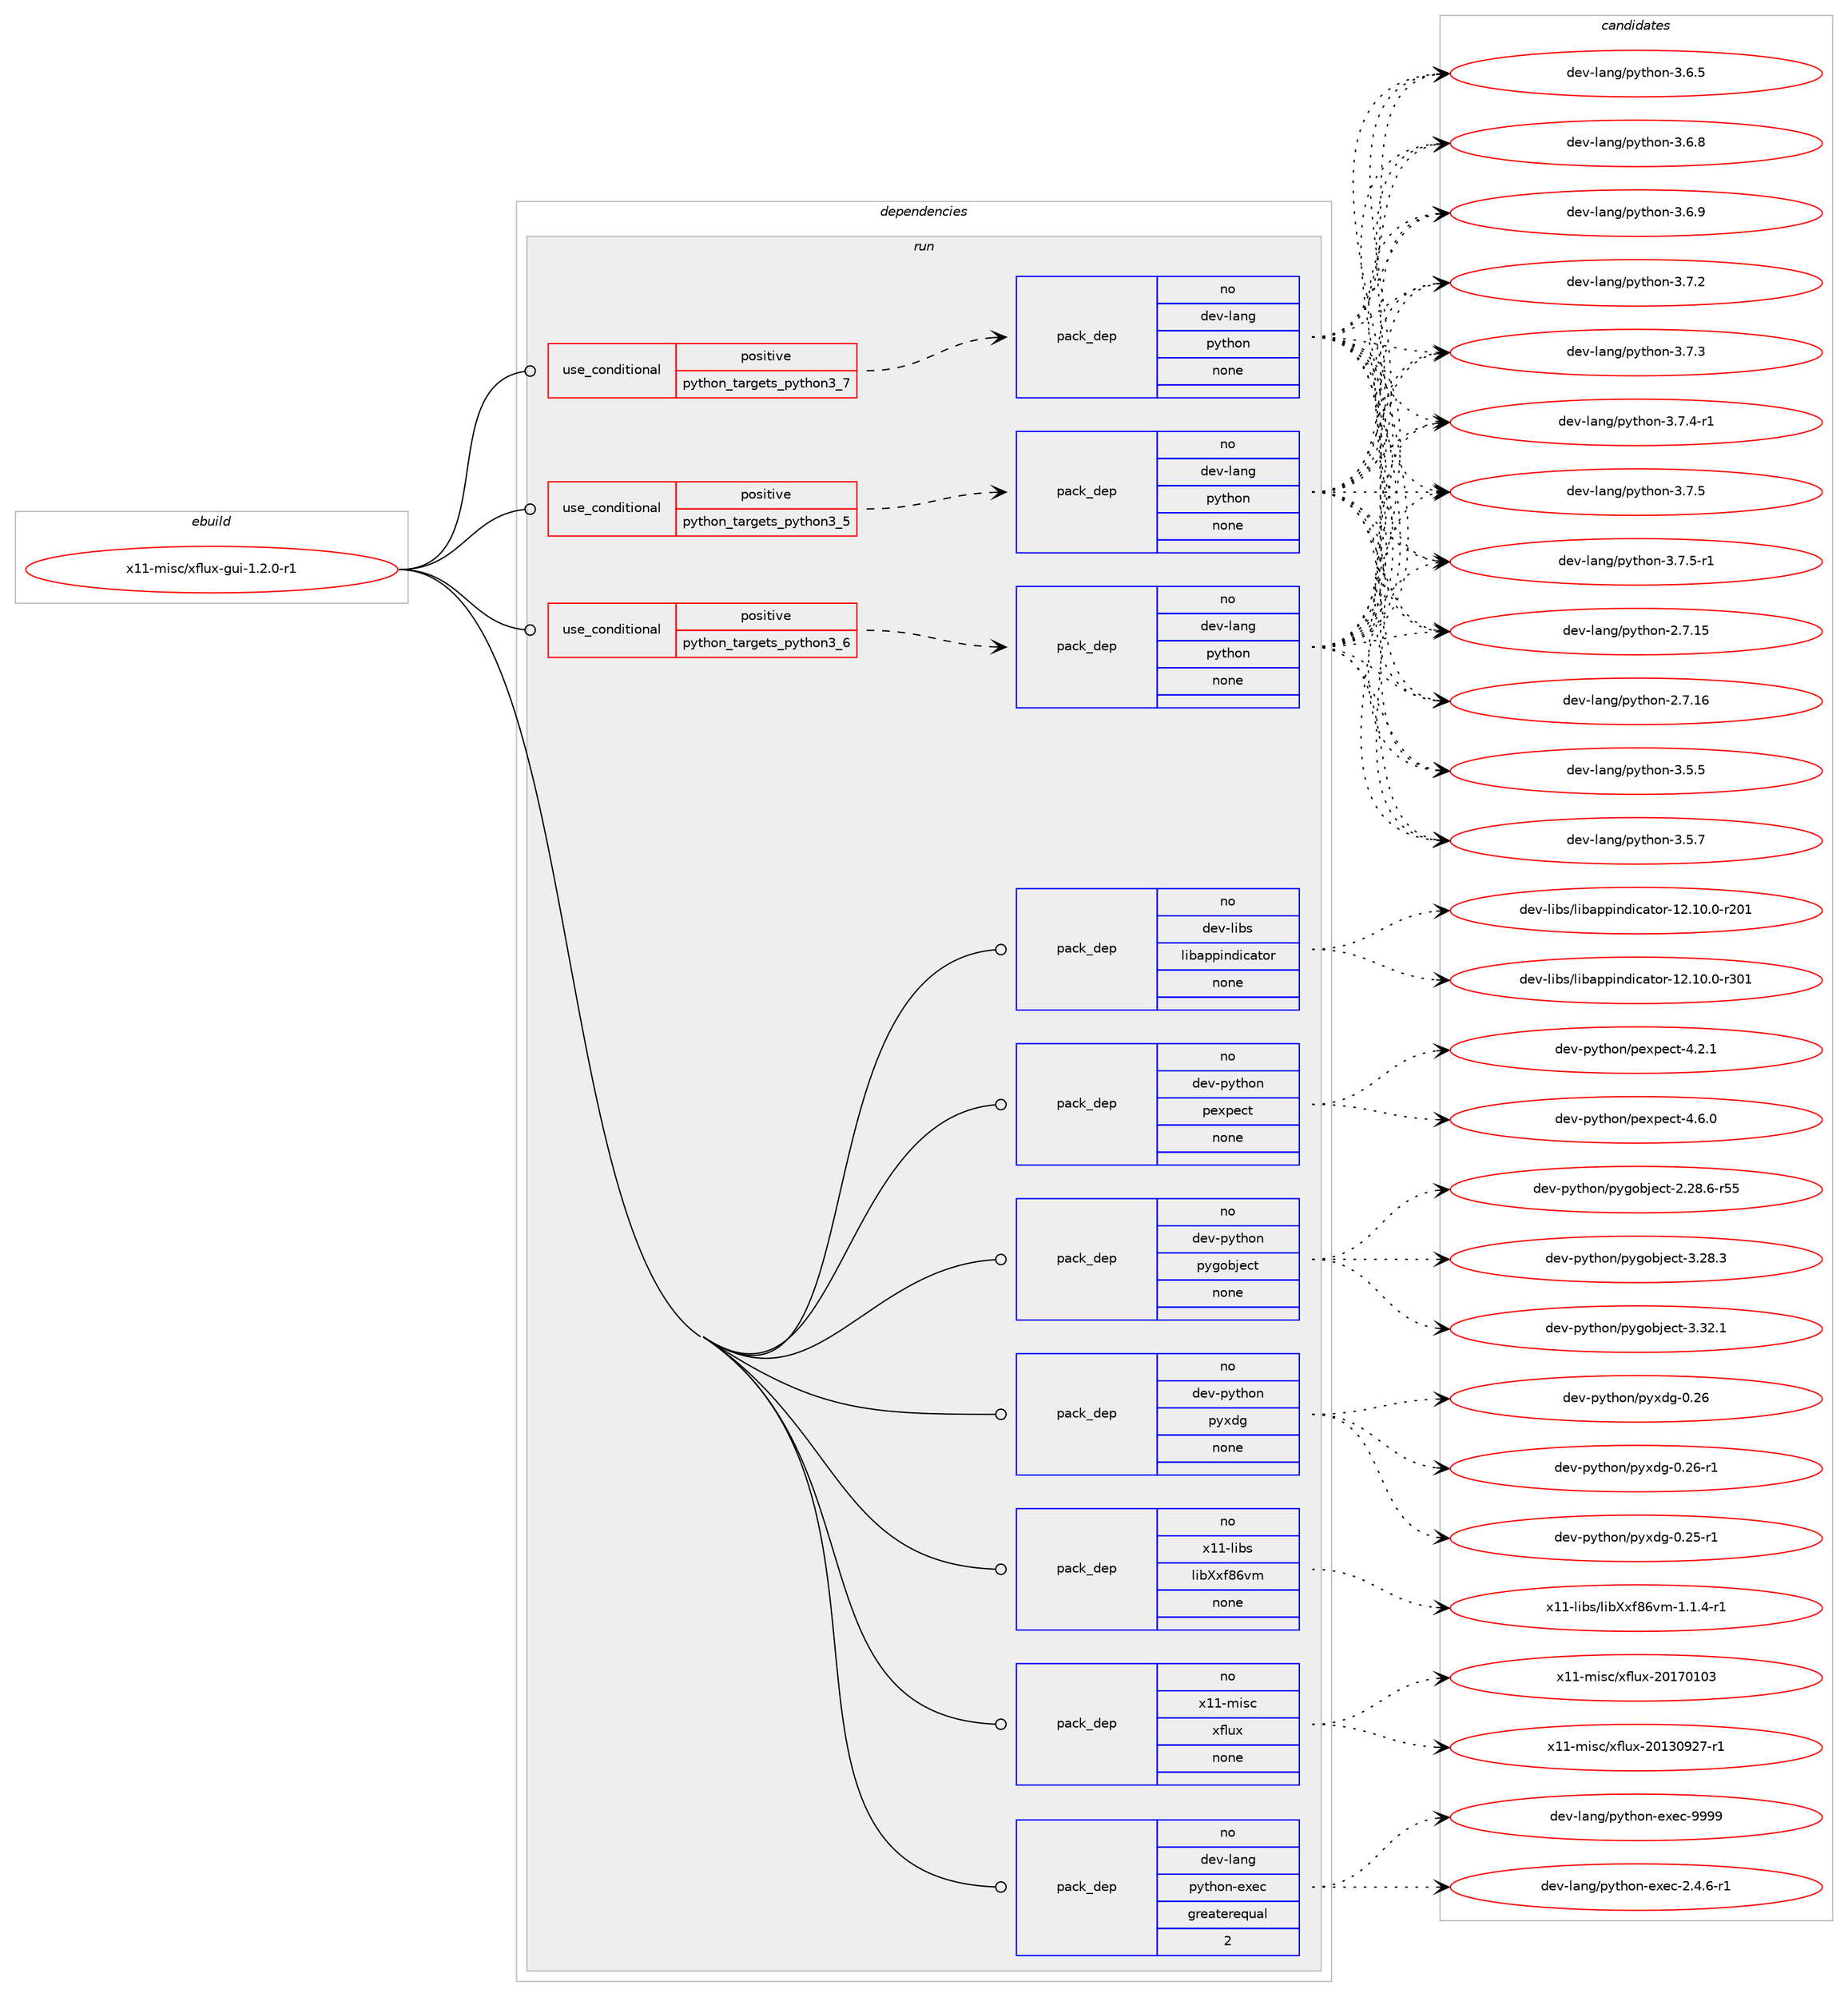 digraph prolog {

# *************
# Graph options
# *************

newrank=true;
concentrate=true;
compound=true;
graph [rankdir=LR,fontname=Helvetica,fontsize=10,ranksep=1.5];#, ranksep=2.5, nodesep=0.2];
edge  [arrowhead=vee];
node  [fontname=Helvetica,fontsize=10];

# **********
# The ebuild
# **********

subgraph cluster_leftcol {
color=gray;
rank=same;
label=<<i>ebuild</i>>;
id [label="x11-misc/xflux-gui-1.2.0-r1", color=red, width=4, href="../x11-misc/xflux-gui-1.2.0-r1.svg"];
}

# ****************
# The dependencies
# ****************

subgraph cluster_midcol {
color=gray;
label=<<i>dependencies</i>>;
subgraph cluster_compile {
fillcolor="#eeeeee";
style=filled;
label=<<i>compile</i>>;
}
subgraph cluster_compileandrun {
fillcolor="#eeeeee";
style=filled;
label=<<i>compile and run</i>>;
}
subgraph cluster_run {
fillcolor="#eeeeee";
style=filled;
label=<<i>run</i>>;
subgraph cond220071 {
dependency921612 [label=<<TABLE BORDER="0" CELLBORDER="1" CELLSPACING="0" CELLPADDING="4"><TR><TD ROWSPAN="3" CELLPADDING="10">use_conditional</TD></TR><TR><TD>positive</TD></TR><TR><TD>python_targets_python3_5</TD></TR></TABLE>>, shape=none, color=red];
subgraph pack684830 {
dependency921613 [label=<<TABLE BORDER="0" CELLBORDER="1" CELLSPACING="0" CELLPADDING="4" WIDTH="220"><TR><TD ROWSPAN="6" CELLPADDING="30">pack_dep</TD></TR><TR><TD WIDTH="110">no</TD></TR><TR><TD>dev-lang</TD></TR><TR><TD>python</TD></TR><TR><TD>none</TD></TR><TR><TD></TD></TR></TABLE>>, shape=none, color=blue];
}
dependency921612:e -> dependency921613:w [weight=20,style="dashed",arrowhead="vee"];
}
id:e -> dependency921612:w [weight=20,style="solid",arrowhead="odot"];
subgraph cond220072 {
dependency921614 [label=<<TABLE BORDER="0" CELLBORDER="1" CELLSPACING="0" CELLPADDING="4"><TR><TD ROWSPAN="3" CELLPADDING="10">use_conditional</TD></TR><TR><TD>positive</TD></TR><TR><TD>python_targets_python3_6</TD></TR></TABLE>>, shape=none, color=red];
subgraph pack684831 {
dependency921615 [label=<<TABLE BORDER="0" CELLBORDER="1" CELLSPACING="0" CELLPADDING="4" WIDTH="220"><TR><TD ROWSPAN="6" CELLPADDING="30">pack_dep</TD></TR><TR><TD WIDTH="110">no</TD></TR><TR><TD>dev-lang</TD></TR><TR><TD>python</TD></TR><TR><TD>none</TD></TR><TR><TD></TD></TR></TABLE>>, shape=none, color=blue];
}
dependency921614:e -> dependency921615:w [weight=20,style="dashed",arrowhead="vee"];
}
id:e -> dependency921614:w [weight=20,style="solid",arrowhead="odot"];
subgraph cond220073 {
dependency921616 [label=<<TABLE BORDER="0" CELLBORDER="1" CELLSPACING="0" CELLPADDING="4"><TR><TD ROWSPAN="3" CELLPADDING="10">use_conditional</TD></TR><TR><TD>positive</TD></TR><TR><TD>python_targets_python3_7</TD></TR></TABLE>>, shape=none, color=red];
subgraph pack684832 {
dependency921617 [label=<<TABLE BORDER="0" CELLBORDER="1" CELLSPACING="0" CELLPADDING="4" WIDTH="220"><TR><TD ROWSPAN="6" CELLPADDING="30">pack_dep</TD></TR><TR><TD WIDTH="110">no</TD></TR><TR><TD>dev-lang</TD></TR><TR><TD>python</TD></TR><TR><TD>none</TD></TR><TR><TD></TD></TR></TABLE>>, shape=none, color=blue];
}
dependency921616:e -> dependency921617:w [weight=20,style="dashed",arrowhead="vee"];
}
id:e -> dependency921616:w [weight=20,style="solid",arrowhead="odot"];
subgraph pack684833 {
dependency921618 [label=<<TABLE BORDER="0" CELLBORDER="1" CELLSPACING="0" CELLPADDING="4" WIDTH="220"><TR><TD ROWSPAN="6" CELLPADDING="30">pack_dep</TD></TR><TR><TD WIDTH="110">no</TD></TR><TR><TD>dev-lang</TD></TR><TR><TD>python-exec</TD></TR><TR><TD>greaterequal</TD></TR><TR><TD>2</TD></TR></TABLE>>, shape=none, color=blue];
}
id:e -> dependency921618:w [weight=20,style="solid",arrowhead="odot"];
subgraph pack684834 {
dependency921619 [label=<<TABLE BORDER="0" CELLBORDER="1" CELLSPACING="0" CELLPADDING="4" WIDTH="220"><TR><TD ROWSPAN="6" CELLPADDING="30">pack_dep</TD></TR><TR><TD WIDTH="110">no</TD></TR><TR><TD>dev-libs</TD></TR><TR><TD>libappindicator</TD></TR><TR><TD>none</TD></TR><TR><TD></TD></TR></TABLE>>, shape=none, color=blue];
}
id:e -> dependency921619:w [weight=20,style="solid",arrowhead="odot"];
subgraph pack684835 {
dependency921620 [label=<<TABLE BORDER="0" CELLBORDER="1" CELLSPACING="0" CELLPADDING="4" WIDTH="220"><TR><TD ROWSPAN="6" CELLPADDING="30">pack_dep</TD></TR><TR><TD WIDTH="110">no</TD></TR><TR><TD>dev-python</TD></TR><TR><TD>pexpect</TD></TR><TR><TD>none</TD></TR><TR><TD></TD></TR></TABLE>>, shape=none, color=blue];
}
id:e -> dependency921620:w [weight=20,style="solid",arrowhead="odot"];
subgraph pack684836 {
dependency921621 [label=<<TABLE BORDER="0" CELLBORDER="1" CELLSPACING="0" CELLPADDING="4" WIDTH="220"><TR><TD ROWSPAN="6" CELLPADDING="30">pack_dep</TD></TR><TR><TD WIDTH="110">no</TD></TR><TR><TD>dev-python</TD></TR><TR><TD>pygobject</TD></TR><TR><TD>none</TD></TR><TR><TD></TD></TR></TABLE>>, shape=none, color=blue];
}
id:e -> dependency921621:w [weight=20,style="solid",arrowhead="odot"];
subgraph pack684837 {
dependency921622 [label=<<TABLE BORDER="0" CELLBORDER="1" CELLSPACING="0" CELLPADDING="4" WIDTH="220"><TR><TD ROWSPAN="6" CELLPADDING="30">pack_dep</TD></TR><TR><TD WIDTH="110">no</TD></TR><TR><TD>dev-python</TD></TR><TR><TD>pyxdg</TD></TR><TR><TD>none</TD></TR><TR><TD></TD></TR></TABLE>>, shape=none, color=blue];
}
id:e -> dependency921622:w [weight=20,style="solid",arrowhead="odot"];
subgraph pack684838 {
dependency921623 [label=<<TABLE BORDER="0" CELLBORDER="1" CELLSPACING="0" CELLPADDING="4" WIDTH="220"><TR><TD ROWSPAN="6" CELLPADDING="30">pack_dep</TD></TR><TR><TD WIDTH="110">no</TD></TR><TR><TD>x11-libs</TD></TR><TR><TD>libXxf86vm</TD></TR><TR><TD>none</TD></TR><TR><TD></TD></TR></TABLE>>, shape=none, color=blue];
}
id:e -> dependency921623:w [weight=20,style="solid",arrowhead="odot"];
subgraph pack684839 {
dependency921624 [label=<<TABLE BORDER="0" CELLBORDER="1" CELLSPACING="0" CELLPADDING="4" WIDTH="220"><TR><TD ROWSPAN="6" CELLPADDING="30">pack_dep</TD></TR><TR><TD WIDTH="110">no</TD></TR><TR><TD>x11-misc</TD></TR><TR><TD>xflux</TD></TR><TR><TD>none</TD></TR><TR><TD></TD></TR></TABLE>>, shape=none, color=blue];
}
id:e -> dependency921624:w [weight=20,style="solid",arrowhead="odot"];
}
}

# **************
# The candidates
# **************

subgraph cluster_choices {
rank=same;
color=gray;
label=<<i>candidates</i>>;

subgraph choice684830 {
color=black;
nodesep=1;
choice10010111845108971101034711212111610411111045504655464953 [label="dev-lang/python-2.7.15", color=red, width=4,href="../dev-lang/python-2.7.15.svg"];
choice10010111845108971101034711212111610411111045504655464954 [label="dev-lang/python-2.7.16", color=red, width=4,href="../dev-lang/python-2.7.16.svg"];
choice100101118451089711010347112121116104111110455146534653 [label="dev-lang/python-3.5.5", color=red, width=4,href="../dev-lang/python-3.5.5.svg"];
choice100101118451089711010347112121116104111110455146534655 [label="dev-lang/python-3.5.7", color=red, width=4,href="../dev-lang/python-3.5.7.svg"];
choice100101118451089711010347112121116104111110455146544653 [label="dev-lang/python-3.6.5", color=red, width=4,href="../dev-lang/python-3.6.5.svg"];
choice100101118451089711010347112121116104111110455146544656 [label="dev-lang/python-3.6.8", color=red, width=4,href="../dev-lang/python-3.6.8.svg"];
choice100101118451089711010347112121116104111110455146544657 [label="dev-lang/python-3.6.9", color=red, width=4,href="../dev-lang/python-3.6.9.svg"];
choice100101118451089711010347112121116104111110455146554650 [label="dev-lang/python-3.7.2", color=red, width=4,href="../dev-lang/python-3.7.2.svg"];
choice100101118451089711010347112121116104111110455146554651 [label="dev-lang/python-3.7.3", color=red, width=4,href="../dev-lang/python-3.7.3.svg"];
choice1001011184510897110103471121211161041111104551465546524511449 [label="dev-lang/python-3.7.4-r1", color=red, width=4,href="../dev-lang/python-3.7.4-r1.svg"];
choice100101118451089711010347112121116104111110455146554653 [label="dev-lang/python-3.7.5", color=red, width=4,href="../dev-lang/python-3.7.5.svg"];
choice1001011184510897110103471121211161041111104551465546534511449 [label="dev-lang/python-3.7.5-r1", color=red, width=4,href="../dev-lang/python-3.7.5-r1.svg"];
dependency921613:e -> choice10010111845108971101034711212111610411111045504655464953:w [style=dotted,weight="100"];
dependency921613:e -> choice10010111845108971101034711212111610411111045504655464954:w [style=dotted,weight="100"];
dependency921613:e -> choice100101118451089711010347112121116104111110455146534653:w [style=dotted,weight="100"];
dependency921613:e -> choice100101118451089711010347112121116104111110455146534655:w [style=dotted,weight="100"];
dependency921613:e -> choice100101118451089711010347112121116104111110455146544653:w [style=dotted,weight="100"];
dependency921613:e -> choice100101118451089711010347112121116104111110455146544656:w [style=dotted,weight="100"];
dependency921613:e -> choice100101118451089711010347112121116104111110455146544657:w [style=dotted,weight="100"];
dependency921613:e -> choice100101118451089711010347112121116104111110455146554650:w [style=dotted,weight="100"];
dependency921613:e -> choice100101118451089711010347112121116104111110455146554651:w [style=dotted,weight="100"];
dependency921613:e -> choice1001011184510897110103471121211161041111104551465546524511449:w [style=dotted,weight="100"];
dependency921613:e -> choice100101118451089711010347112121116104111110455146554653:w [style=dotted,weight="100"];
dependency921613:e -> choice1001011184510897110103471121211161041111104551465546534511449:w [style=dotted,weight="100"];
}
subgraph choice684831 {
color=black;
nodesep=1;
choice10010111845108971101034711212111610411111045504655464953 [label="dev-lang/python-2.7.15", color=red, width=4,href="../dev-lang/python-2.7.15.svg"];
choice10010111845108971101034711212111610411111045504655464954 [label="dev-lang/python-2.7.16", color=red, width=4,href="../dev-lang/python-2.7.16.svg"];
choice100101118451089711010347112121116104111110455146534653 [label="dev-lang/python-3.5.5", color=red, width=4,href="../dev-lang/python-3.5.5.svg"];
choice100101118451089711010347112121116104111110455146534655 [label="dev-lang/python-3.5.7", color=red, width=4,href="../dev-lang/python-3.5.7.svg"];
choice100101118451089711010347112121116104111110455146544653 [label="dev-lang/python-3.6.5", color=red, width=4,href="../dev-lang/python-3.6.5.svg"];
choice100101118451089711010347112121116104111110455146544656 [label="dev-lang/python-3.6.8", color=red, width=4,href="../dev-lang/python-3.6.8.svg"];
choice100101118451089711010347112121116104111110455146544657 [label="dev-lang/python-3.6.9", color=red, width=4,href="../dev-lang/python-3.6.9.svg"];
choice100101118451089711010347112121116104111110455146554650 [label="dev-lang/python-3.7.2", color=red, width=4,href="../dev-lang/python-3.7.2.svg"];
choice100101118451089711010347112121116104111110455146554651 [label="dev-lang/python-3.7.3", color=red, width=4,href="../dev-lang/python-3.7.3.svg"];
choice1001011184510897110103471121211161041111104551465546524511449 [label="dev-lang/python-3.7.4-r1", color=red, width=4,href="../dev-lang/python-3.7.4-r1.svg"];
choice100101118451089711010347112121116104111110455146554653 [label="dev-lang/python-3.7.5", color=red, width=4,href="../dev-lang/python-3.7.5.svg"];
choice1001011184510897110103471121211161041111104551465546534511449 [label="dev-lang/python-3.7.5-r1", color=red, width=4,href="../dev-lang/python-3.7.5-r1.svg"];
dependency921615:e -> choice10010111845108971101034711212111610411111045504655464953:w [style=dotted,weight="100"];
dependency921615:e -> choice10010111845108971101034711212111610411111045504655464954:w [style=dotted,weight="100"];
dependency921615:e -> choice100101118451089711010347112121116104111110455146534653:w [style=dotted,weight="100"];
dependency921615:e -> choice100101118451089711010347112121116104111110455146534655:w [style=dotted,weight="100"];
dependency921615:e -> choice100101118451089711010347112121116104111110455146544653:w [style=dotted,weight="100"];
dependency921615:e -> choice100101118451089711010347112121116104111110455146544656:w [style=dotted,weight="100"];
dependency921615:e -> choice100101118451089711010347112121116104111110455146544657:w [style=dotted,weight="100"];
dependency921615:e -> choice100101118451089711010347112121116104111110455146554650:w [style=dotted,weight="100"];
dependency921615:e -> choice100101118451089711010347112121116104111110455146554651:w [style=dotted,weight="100"];
dependency921615:e -> choice1001011184510897110103471121211161041111104551465546524511449:w [style=dotted,weight="100"];
dependency921615:e -> choice100101118451089711010347112121116104111110455146554653:w [style=dotted,weight="100"];
dependency921615:e -> choice1001011184510897110103471121211161041111104551465546534511449:w [style=dotted,weight="100"];
}
subgraph choice684832 {
color=black;
nodesep=1;
choice10010111845108971101034711212111610411111045504655464953 [label="dev-lang/python-2.7.15", color=red, width=4,href="../dev-lang/python-2.7.15.svg"];
choice10010111845108971101034711212111610411111045504655464954 [label="dev-lang/python-2.7.16", color=red, width=4,href="../dev-lang/python-2.7.16.svg"];
choice100101118451089711010347112121116104111110455146534653 [label="dev-lang/python-3.5.5", color=red, width=4,href="../dev-lang/python-3.5.5.svg"];
choice100101118451089711010347112121116104111110455146534655 [label="dev-lang/python-3.5.7", color=red, width=4,href="../dev-lang/python-3.5.7.svg"];
choice100101118451089711010347112121116104111110455146544653 [label="dev-lang/python-3.6.5", color=red, width=4,href="../dev-lang/python-3.6.5.svg"];
choice100101118451089711010347112121116104111110455146544656 [label="dev-lang/python-3.6.8", color=red, width=4,href="../dev-lang/python-3.6.8.svg"];
choice100101118451089711010347112121116104111110455146544657 [label="dev-lang/python-3.6.9", color=red, width=4,href="../dev-lang/python-3.6.9.svg"];
choice100101118451089711010347112121116104111110455146554650 [label="dev-lang/python-3.7.2", color=red, width=4,href="../dev-lang/python-3.7.2.svg"];
choice100101118451089711010347112121116104111110455146554651 [label="dev-lang/python-3.7.3", color=red, width=4,href="../dev-lang/python-3.7.3.svg"];
choice1001011184510897110103471121211161041111104551465546524511449 [label="dev-lang/python-3.7.4-r1", color=red, width=4,href="../dev-lang/python-3.7.4-r1.svg"];
choice100101118451089711010347112121116104111110455146554653 [label="dev-lang/python-3.7.5", color=red, width=4,href="../dev-lang/python-3.7.5.svg"];
choice1001011184510897110103471121211161041111104551465546534511449 [label="dev-lang/python-3.7.5-r1", color=red, width=4,href="../dev-lang/python-3.7.5-r1.svg"];
dependency921617:e -> choice10010111845108971101034711212111610411111045504655464953:w [style=dotted,weight="100"];
dependency921617:e -> choice10010111845108971101034711212111610411111045504655464954:w [style=dotted,weight="100"];
dependency921617:e -> choice100101118451089711010347112121116104111110455146534653:w [style=dotted,weight="100"];
dependency921617:e -> choice100101118451089711010347112121116104111110455146534655:w [style=dotted,weight="100"];
dependency921617:e -> choice100101118451089711010347112121116104111110455146544653:w [style=dotted,weight="100"];
dependency921617:e -> choice100101118451089711010347112121116104111110455146544656:w [style=dotted,weight="100"];
dependency921617:e -> choice100101118451089711010347112121116104111110455146544657:w [style=dotted,weight="100"];
dependency921617:e -> choice100101118451089711010347112121116104111110455146554650:w [style=dotted,weight="100"];
dependency921617:e -> choice100101118451089711010347112121116104111110455146554651:w [style=dotted,weight="100"];
dependency921617:e -> choice1001011184510897110103471121211161041111104551465546524511449:w [style=dotted,weight="100"];
dependency921617:e -> choice100101118451089711010347112121116104111110455146554653:w [style=dotted,weight="100"];
dependency921617:e -> choice1001011184510897110103471121211161041111104551465546534511449:w [style=dotted,weight="100"];
}
subgraph choice684833 {
color=black;
nodesep=1;
choice10010111845108971101034711212111610411111045101120101994550465246544511449 [label="dev-lang/python-exec-2.4.6-r1", color=red, width=4,href="../dev-lang/python-exec-2.4.6-r1.svg"];
choice10010111845108971101034711212111610411111045101120101994557575757 [label="dev-lang/python-exec-9999", color=red, width=4,href="../dev-lang/python-exec-9999.svg"];
dependency921618:e -> choice10010111845108971101034711212111610411111045101120101994550465246544511449:w [style=dotted,weight="100"];
dependency921618:e -> choice10010111845108971101034711212111610411111045101120101994557575757:w [style=dotted,weight="100"];
}
subgraph choice684834 {
color=black;
nodesep=1;
choice10010111845108105981154710810598971121121051101001059997116111114454950464948464845114504849 [label="dev-libs/libappindicator-12.10.0-r201", color=red, width=4,href="../dev-libs/libappindicator-12.10.0-r201.svg"];
choice10010111845108105981154710810598971121121051101001059997116111114454950464948464845114514849 [label="dev-libs/libappindicator-12.10.0-r301", color=red, width=4,href="../dev-libs/libappindicator-12.10.0-r301.svg"];
dependency921619:e -> choice10010111845108105981154710810598971121121051101001059997116111114454950464948464845114504849:w [style=dotted,weight="100"];
dependency921619:e -> choice10010111845108105981154710810598971121121051101001059997116111114454950464948464845114514849:w [style=dotted,weight="100"];
}
subgraph choice684835 {
color=black;
nodesep=1;
choice100101118451121211161041111104711210112011210199116455246504649 [label="dev-python/pexpect-4.2.1", color=red, width=4,href="../dev-python/pexpect-4.2.1.svg"];
choice100101118451121211161041111104711210112011210199116455246544648 [label="dev-python/pexpect-4.6.0", color=red, width=4,href="../dev-python/pexpect-4.6.0.svg"];
dependency921620:e -> choice100101118451121211161041111104711210112011210199116455246504649:w [style=dotted,weight="100"];
dependency921620:e -> choice100101118451121211161041111104711210112011210199116455246544648:w [style=dotted,weight="100"];
}
subgraph choice684836 {
color=black;
nodesep=1;
choice1001011184511212111610411111047112121103111981061019911645504650564654451145353 [label="dev-python/pygobject-2.28.6-r55", color=red, width=4,href="../dev-python/pygobject-2.28.6-r55.svg"];
choice1001011184511212111610411111047112121103111981061019911645514650564651 [label="dev-python/pygobject-3.28.3", color=red, width=4,href="../dev-python/pygobject-3.28.3.svg"];
choice1001011184511212111610411111047112121103111981061019911645514651504649 [label="dev-python/pygobject-3.32.1", color=red, width=4,href="../dev-python/pygobject-3.32.1.svg"];
dependency921621:e -> choice1001011184511212111610411111047112121103111981061019911645504650564654451145353:w [style=dotted,weight="100"];
dependency921621:e -> choice1001011184511212111610411111047112121103111981061019911645514650564651:w [style=dotted,weight="100"];
dependency921621:e -> choice1001011184511212111610411111047112121103111981061019911645514651504649:w [style=dotted,weight="100"];
}
subgraph choice684837 {
color=black;
nodesep=1;
choice100101118451121211161041111104711212112010010345484650534511449 [label="dev-python/pyxdg-0.25-r1", color=red, width=4,href="../dev-python/pyxdg-0.25-r1.svg"];
choice10010111845112121116104111110471121211201001034548465054 [label="dev-python/pyxdg-0.26", color=red, width=4,href="../dev-python/pyxdg-0.26.svg"];
choice100101118451121211161041111104711212112010010345484650544511449 [label="dev-python/pyxdg-0.26-r1", color=red, width=4,href="../dev-python/pyxdg-0.26-r1.svg"];
dependency921622:e -> choice100101118451121211161041111104711212112010010345484650534511449:w [style=dotted,weight="100"];
dependency921622:e -> choice10010111845112121116104111110471121211201001034548465054:w [style=dotted,weight="100"];
dependency921622:e -> choice100101118451121211161041111104711212112010010345484650544511449:w [style=dotted,weight="100"];
}
subgraph choice684838 {
color=black;
nodesep=1;
choice1204949451081059811547108105988812010256541181094549464946524511449 [label="x11-libs/libXxf86vm-1.1.4-r1", color=red, width=4,href="../x11-libs/libXxf86vm-1.1.4-r1.svg"];
dependency921623:e -> choice1204949451081059811547108105988812010256541181094549464946524511449:w [style=dotted,weight="100"];
}
subgraph choice684839 {
color=black;
nodesep=1;
choice12049494510910511599471201021081171204550484951485750554511449 [label="x11-misc/xflux-20130927-r1", color=red, width=4,href="../x11-misc/xflux-20130927-r1.svg"];
choice1204949451091051159947120102108117120455048495548494851 [label="x11-misc/xflux-20170103", color=red, width=4,href="../x11-misc/xflux-20170103.svg"];
dependency921624:e -> choice12049494510910511599471201021081171204550484951485750554511449:w [style=dotted,weight="100"];
dependency921624:e -> choice1204949451091051159947120102108117120455048495548494851:w [style=dotted,weight="100"];
}
}

}
